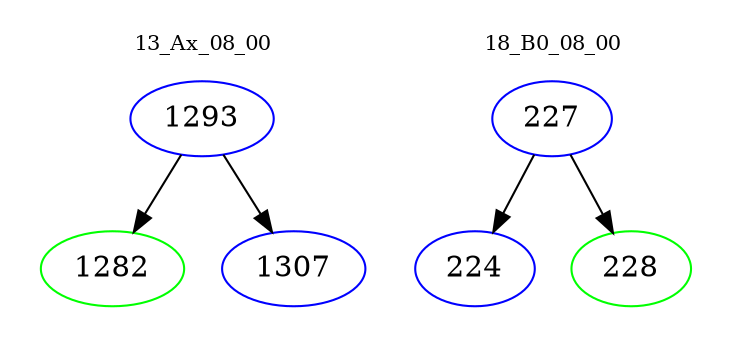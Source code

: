 digraph{
subgraph cluster_0 {
color = white
label = "13_Ax_08_00";
fontsize=10;
T0_1293 [label="1293", color="blue"]
T0_1293 -> T0_1282 [color="black"]
T0_1282 [label="1282", color="green"]
T0_1293 -> T0_1307 [color="black"]
T0_1307 [label="1307", color="blue"]
}
subgraph cluster_1 {
color = white
label = "18_B0_08_00";
fontsize=10;
T1_227 [label="227", color="blue"]
T1_227 -> T1_224 [color="black"]
T1_224 [label="224", color="blue"]
T1_227 -> T1_228 [color="black"]
T1_228 [label="228", color="green"]
}
}
